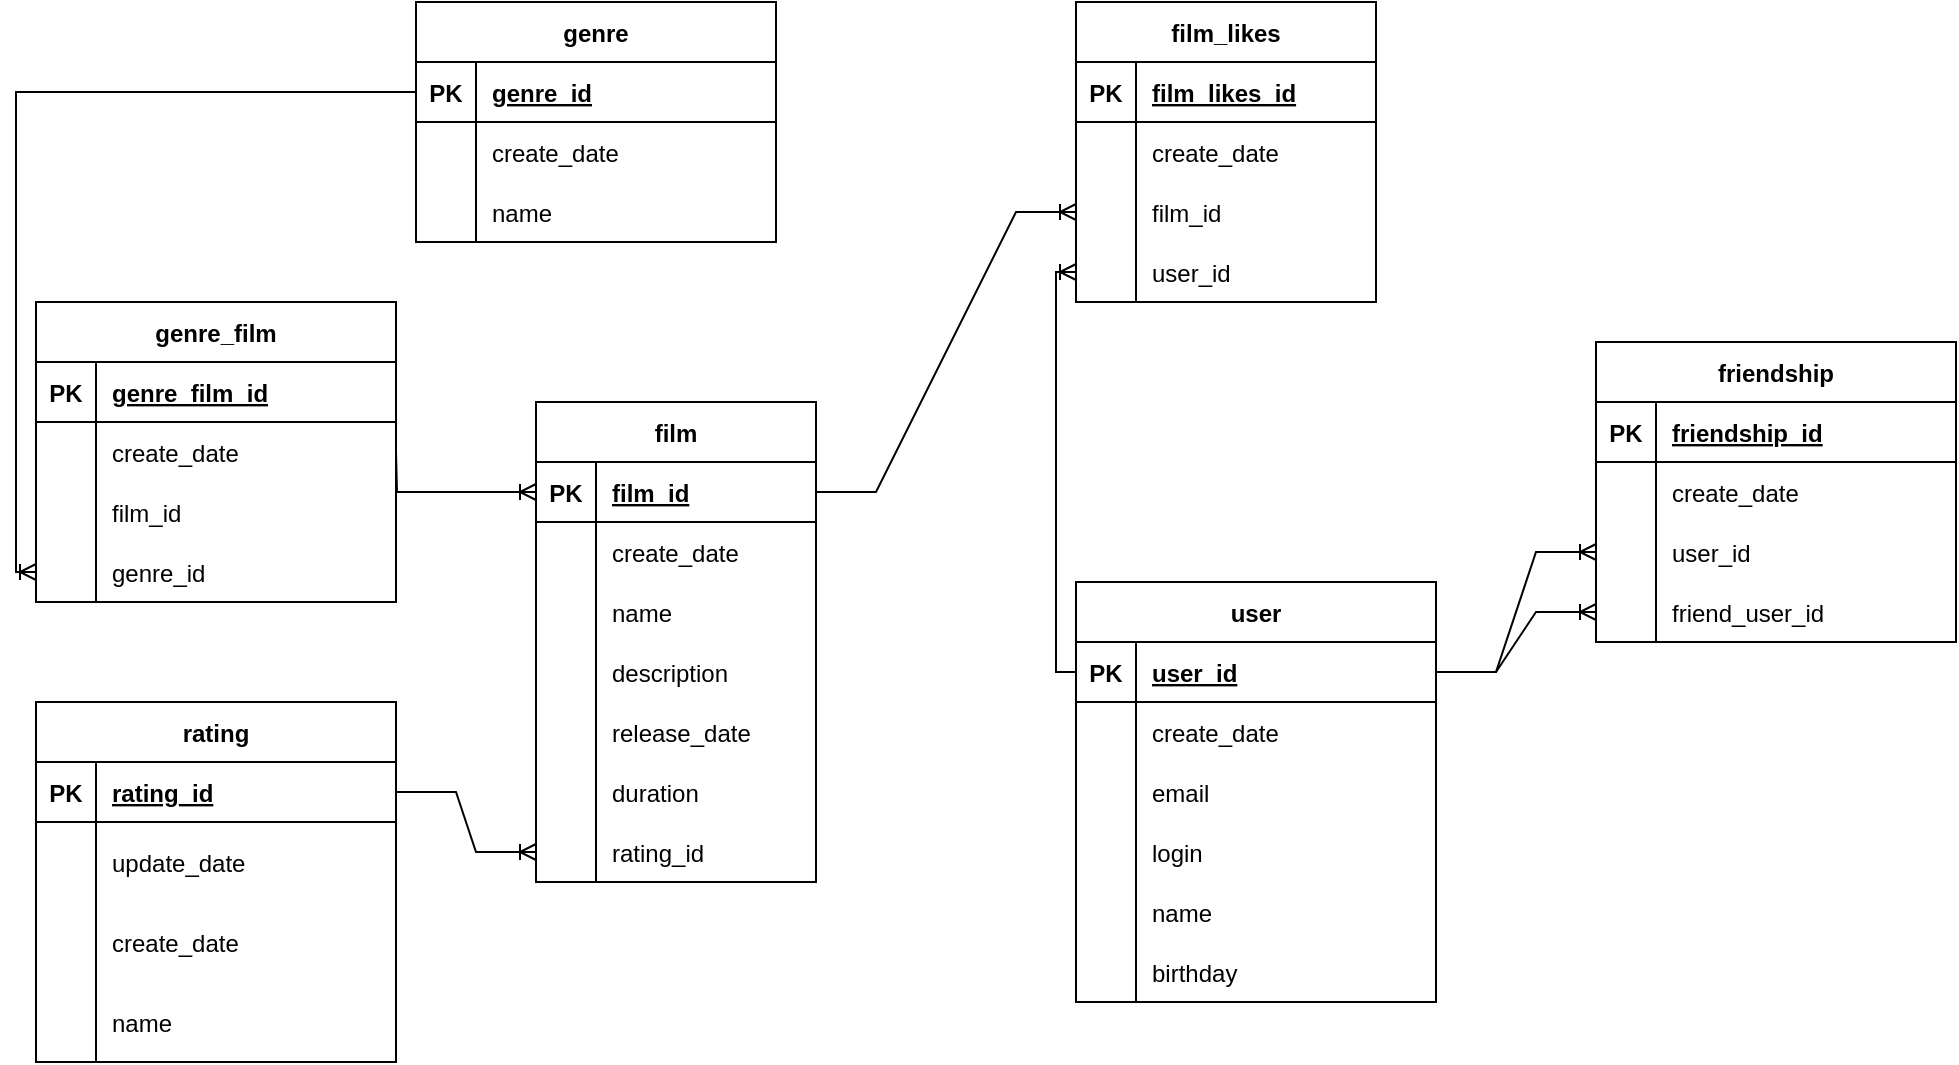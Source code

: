 <mxfile version="20.8.20" type="device"><diagram name="Страница 1" id="SDTMOyz-lMcYtV_1H6kI"><mxGraphModel dx="1834" dy="798" grid="0" gridSize="10" guides="1" tooltips="1" connect="1" arrows="1" fold="1" page="0" pageScale="1" pageWidth="827" pageHeight="1169" background="none" math="0" shadow="0"><root><mxCell id="0"/><mxCell id="1" parent="0"/><mxCell id="cij5BwAbZixrPhzVtpql-1" value="film" style="shape=table;startSize=30;container=1;collapsible=1;childLayout=tableLayout;fixedRows=1;rowLines=0;fontStyle=1;align=center;resizeLast=1;" parent="1" vertex="1"><mxGeometry x="90" y="250" width="140" height="240" as="geometry"/></mxCell><mxCell id="cij5BwAbZixrPhzVtpql-2" value="" style="shape=tableRow;horizontal=0;startSize=0;swimlaneHead=0;swimlaneBody=0;fillColor=none;collapsible=0;dropTarget=0;points=[[0,0.5],[1,0.5]];portConstraint=eastwest;top=0;left=0;right=0;bottom=1;" parent="cij5BwAbZixrPhzVtpql-1" vertex="1"><mxGeometry y="30" width="140" height="30" as="geometry"/></mxCell><mxCell id="cij5BwAbZixrPhzVtpql-3" value="PK" style="shape=partialRectangle;connectable=0;fillColor=none;top=0;left=0;bottom=0;right=0;fontStyle=1;overflow=hidden;" parent="cij5BwAbZixrPhzVtpql-2" vertex="1"><mxGeometry width="30" height="30" as="geometry"><mxRectangle width="30" height="30" as="alternateBounds"/></mxGeometry></mxCell><mxCell id="cij5BwAbZixrPhzVtpql-4" value="film_id" style="shape=partialRectangle;connectable=0;fillColor=none;top=0;left=0;bottom=0;right=0;align=left;spacingLeft=6;fontStyle=5;overflow=hidden;" parent="cij5BwAbZixrPhzVtpql-2" vertex="1"><mxGeometry x="30" width="110" height="30" as="geometry"><mxRectangle width="110" height="30" as="alternateBounds"/></mxGeometry></mxCell><mxCell id="XAwSYkGDeE-sJqcHQniG-34" value="" style="shape=tableRow;horizontal=0;startSize=0;swimlaneHead=0;swimlaneBody=0;fillColor=none;collapsible=0;dropTarget=0;points=[[0,0.5],[1,0.5]];portConstraint=eastwest;top=0;left=0;right=0;bottom=0;" parent="cij5BwAbZixrPhzVtpql-1" vertex="1"><mxGeometry y="60" width="140" height="30" as="geometry"/></mxCell><mxCell id="XAwSYkGDeE-sJqcHQniG-35" value="" style="shape=partialRectangle;connectable=0;fillColor=none;top=0;left=0;bottom=0;right=0;editable=1;overflow=hidden;" parent="XAwSYkGDeE-sJqcHQniG-34" vertex="1"><mxGeometry width="30" height="30" as="geometry"><mxRectangle width="30" height="30" as="alternateBounds"/></mxGeometry></mxCell><mxCell id="XAwSYkGDeE-sJqcHQniG-36" value="create_date" style="shape=partialRectangle;connectable=0;fillColor=none;top=0;left=0;bottom=0;right=0;align=left;spacingLeft=6;overflow=hidden;" parent="XAwSYkGDeE-sJqcHQniG-34" vertex="1"><mxGeometry x="30" width="110" height="30" as="geometry"><mxRectangle width="110" height="30" as="alternateBounds"/></mxGeometry></mxCell><mxCell id="XAwSYkGDeE-sJqcHQniG-7" value="" style="shape=tableRow;horizontal=0;startSize=0;swimlaneHead=0;swimlaneBody=0;fillColor=none;collapsible=0;dropTarget=0;points=[[0,0.5],[1,0.5]];portConstraint=eastwest;top=0;left=0;right=0;bottom=0;" parent="cij5BwAbZixrPhzVtpql-1" vertex="1"><mxGeometry y="90" width="140" height="30" as="geometry"/></mxCell><mxCell id="XAwSYkGDeE-sJqcHQniG-8" value="" style="shape=partialRectangle;connectable=0;fillColor=none;top=0;left=0;bottom=0;right=0;editable=1;overflow=hidden;" parent="XAwSYkGDeE-sJqcHQniG-7" vertex="1"><mxGeometry width="30" height="30" as="geometry"><mxRectangle width="30" height="30" as="alternateBounds"/></mxGeometry></mxCell><mxCell id="XAwSYkGDeE-sJqcHQniG-9" value="name" style="shape=partialRectangle;connectable=0;fillColor=none;top=0;left=0;bottom=0;right=0;align=left;spacingLeft=6;overflow=hidden;" parent="XAwSYkGDeE-sJqcHQniG-7" vertex="1"><mxGeometry x="30" width="110" height="30" as="geometry"><mxRectangle width="110" height="30" as="alternateBounds"/></mxGeometry></mxCell><mxCell id="cij5BwAbZixrPhzVtpql-8" value="" style="shape=tableRow;horizontal=0;startSize=0;swimlaneHead=0;swimlaneBody=0;fillColor=none;collapsible=0;dropTarget=0;points=[[0,0.5],[1,0.5]];portConstraint=eastwest;top=0;left=0;right=0;bottom=0;" parent="cij5BwAbZixrPhzVtpql-1" vertex="1"><mxGeometry y="120" width="140" height="30" as="geometry"/></mxCell><mxCell id="cij5BwAbZixrPhzVtpql-9" value="" style="shape=partialRectangle;connectable=0;fillColor=none;top=0;left=0;bottom=0;right=0;editable=1;overflow=hidden;" parent="cij5BwAbZixrPhzVtpql-8" vertex="1"><mxGeometry width="30" height="30" as="geometry"><mxRectangle width="30" height="30" as="alternateBounds"/></mxGeometry></mxCell><mxCell id="cij5BwAbZixrPhzVtpql-10" value="description" style="shape=partialRectangle;connectable=0;fillColor=none;top=0;left=0;bottom=0;right=0;align=left;spacingLeft=6;overflow=hidden;" parent="cij5BwAbZixrPhzVtpql-8" vertex="1"><mxGeometry x="30" width="110" height="30" as="geometry"><mxRectangle width="110" height="30" as="alternateBounds"/></mxGeometry></mxCell><mxCell id="cij5BwAbZixrPhzVtpql-11" value="" style="shape=tableRow;horizontal=0;startSize=0;swimlaneHead=0;swimlaneBody=0;fillColor=none;collapsible=0;dropTarget=0;points=[[0,0.5],[1,0.5]];portConstraint=eastwest;top=0;left=0;right=0;bottom=0;" parent="cij5BwAbZixrPhzVtpql-1" vertex="1"><mxGeometry y="150" width="140" height="30" as="geometry"/></mxCell><mxCell id="cij5BwAbZixrPhzVtpql-12" value="" style="shape=partialRectangle;connectable=0;fillColor=none;top=0;left=0;bottom=0;right=0;editable=1;overflow=hidden;" parent="cij5BwAbZixrPhzVtpql-11" vertex="1"><mxGeometry width="30" height="30" as="geometry"><mxRectangle width="30" height="30" as="alternateBounds"/></mxGeometry></mxCell><mxCell id="cij5BwAbZixrPhzVtpql-13" value="release_date" style="shape=partialRectangle;connectable=0;fillColor=none;top=0;left=0;bottom=0;right=0;align=left;spacingLeft=6;overflow=hidden;" parent="cij5BwAbZixrPhzVtpql-11" vertex="1"><mxGeometry x="30" width="110" height="30" as="geometry"><mxRectangle width="110" height="30" as="alternateBounds"/></mxGeometry></mxCell><mxCell id="cij5BwAbZixrPhzVtpql-106" value="" style="shape=tableRow;horizontal=0;startSize=0;swimlaneHead=0;swimlaneBody=0;fillColor=none;collapsible=0;dropTarget=0;points=[[0,0.5],[1,0.5]];portConstraint=eastwest;top=0;left=0;right=0;bottom=0;" parent="cij5BwAbZixrPhzVtpql-1" vertex="1"><mxGeometry y="180" width="140" height="30" as="geometry"/></mxCell><mxCell id="cij5BwAbZixrPhzVtpql-107" value="" style="shape=partialRectangle;connectable=0;fillColor=none;top=0;left=0;bottom=0;right=0;editable=1;overflow=hidden;" parent="cij5BwAbZixrPhzVtpql-106" vertex="1"><mxGeometry width="30" height="30" as="geometry"><mxRectangle width="30" height="30" as="alternateBounds"/></mxGeometry></mxCell><mxCell id="cij5BwAbZixrPhzVtpql-108" value="duration" style="shape=partialRectangle;connectable=0;fillColor=none;top=0;left=0;bottom=0;right=0;align=left;spacingLeft=6;overflow=hidden;" parent="cij5BwAbZixrPhzVtpql-106" vertex="1"><mxGeometry x="30" width="110" height="30" as="geometry"><mxRectangle width="110" height="30" as="alternateBounds"/></mxGeometry></mxCell><mxCell id="cij5BwAbZixrPhzVtpql-112" value="" style="shape=tableRow;horizontal=0;startSize=0;swimlaneHead=0;swimlaneBody=0;fillColor=none;collapsible=0;dropTarget=0;points=[[0,0.5],[1,0.5]];portConstraint=eastwest;top=0;left=0;right=0;bottom=0;" parent="cij5BwAbZixrPhzVtpql-1" vertex="1"><mxGeometry y="210" width="140" height="30" as="geometry"/></mxCell><mxCell id="cij5BwAbZixrPhzVtpql-113" value="" style="shape=partialRectangle;connectable=0;fillColor=none;top=0;left=0;bottom=0;right=0;editable=1;overflow=hidden;" parent="cij5BwAbZixrPhzVtpql-112" vertex="1"><mxGeometry width="30" height="30" as="geometry"><mxRectangle width="30" height="30" as="alternateBounds"/></mxGeometry></mxCell><mxCell id="cij5BwAbZixrPhzVtpql-114" value="rating_id" style="shape=partialRectangle;connectable=0;fillColor=none;top=0;left=0;bottom=0;right=0;align=left;spacingLeft=6;overflow=hidden;" parent="cij5BwAbZixrPhzVtpql-112" vertex="1"><mxGeometry x="30" width="110" height="30" as="geometry"><mxRectangle width="110" height="30" as="alternateBounds"/></mxGeometry></mxCell><mxCell id="cij5BwAbZixrPhzVtpql-14" value="film_likes" style="shape=table;startSize=30;container=1;collapsible=1;childLayout=tableLayout;fixedRows=1;rowLines=0;fontStyle=1;align=center;resizeLast=1;" parent="1" vertex="1"><mxGeometry x="360" y="50" width="150" height="150" as="geometry"/></mxCell><mxCell id="cij5BwAbZixrPhzVtpql-15" value="" style="shape=tableRow;horizontal=0;startSize=0;swimlaneHead=0;swimlaneBody=0;fillColor=none;collapsible=0;dropTarget=0;points=[[0,0.5],[1,0.5]];portConstraint=eastwest;top=0;left=0;right=0;bottom=1;" parent="cij5BwAbZixrPhzVtpql-14" vertex="1"><mxGeometry y="30" width="150" height="30" as="geometry"/></mxCell><mxCell id="cij5BwAbZixrPhzVtpql-16" value="PK" style="shape=partialRectangle;connectable=0;fillColor=none;top=0;left=0;bottom=0;right=0;fontStyle=1;overflow=hidden;" parent="cij5BwAbZixrPhzVtpql-15" vertex="1"><mxGeometry width="30" height="30" as="geometry"><mxRectangle width="30" height="30" as="alternateBounds"/></mxGeometry></mxCell><mxCell id="cij5BwAbZixrPhzVtpql-17" value="film_likes_id" style="shape=partialRectangle;connectable=0;fillColor=none;top=0;left=0;bottom=0;right=0;align=left;spacingLeft=6;fontStyle=5;overflow=hidden;" parent="cij5BwAbZixrPhzVtpql-15" vertex="1"><mxGeometry x="30" width="120" height="30" as="geometry"><mxRectangle width="120" height="30" as="alternateBounds"/></mxGeometry></mxCell><mxCell id="XAwSYkGDeE-sJqcHQniG-10" value="" style="shape=tableRow;horizontal=0;startSize=0;swimlaneHead=0;swimlaneBody=0;fillColor=none;collapsible=0;dropTarget=0;points=[[0,0.5],[1,0.5]];portConstraint=eastwest;top=0;left=0;right=0;bottom=0;" parent="cij5BwAbZixrPhzVtpql-14" vertex="1"><mxGeometry y="60" width="150" height="30" as="geometry"/></mxCell><mxCell id="XAwSYkGDeE-sJqcHQniG-11" value="" style="shape=partialRectangle;connectable=0;fillColor=none;top=0;left=0;bottom=0;right=0;editable=1;overflow=hidden;" parent="XAwSYkGDeE-sJqcHQniG-10" vertex="1"><mxGeometry width="30" height="30" as="geometry"><mxRectangle width="30" height="30" as="alternateBounds"/></mxGeometry></mxCell><mxCell id="XAwSYkGDeE-sJqcHQniG-12" value="create_date" style="shape=partialRectangle;connectable=0;fillColor=none;top=0;left=0;bottom=0;right=0;align=left;spacingLeft=6;overflow=hidden;" parent="XAwSYkGDeE-sJqcHQniG-10" vertex="1"><mxGeometry x="30" width="120" height="30" as="geometry"><mxRectangle width="120" height="30" as="alternateBounds"/></mxGeometry></mxCell><mxCell id="cij5BwAbZixrPhzVtpql-18" value="" style="shape=tableRow;horizontal=0;startSize=0;swimlaneHead=0;swimlaneBody=0;fillColor=none;collapsible=0;dropTarget=0;points=[[0,0.5],[1,0.5]];portConstraint=eastwest;top=0;left=0;right=0;bottom=0;" parent="cij5BwAbZixrPhzVtpql-14" vertex="1"><mxGeometry y="90" width="150" height="30" as="geometry"/></mxCell><mxCell id="cij5BwAbZixrPhzVtpql-19" value="" style="shape=partialRectangle;connectable=0;fillColor=none;top=0;left=0;bottom=0;right=0;editable=1;overflow=hidden;" parent="cij5BwAbZixrPhzVtpql-18" vertex="1"><mxGeometry width="30" height="30" as="geometry"><mxRectangle width="30" height="30" as="alternateBounds"/></mxGeometry></mxCell><mxCell id="cij5BwAbZixrPhzVtpql-20" value="film_id" style="shape=partialRectangle;connectable=0;fillColor=none;top=0;left=0;bottom=0;right=0;align=left;spacingLeft=6;overflow=hidden;" parent="cij5BwAbZixrPhzVtpql-18" vertex="1"><mxGeometry x="30" width="120" height="30" as="geometry"><mxRectangle width="120" height="30" as="alternateBounds"/></mxGeometry></mxCell><mxCell id="cij5BwAbZixrPhzVtpql-21" value="" style="shape=tableRow;horizontal=0;startSize=0;swimlaneHead=0;swimlaneBody=0;fillColor=none;collapsible=0;dropTarget=0;points=[[0,0.5],[1,0.5]];portConstraint=eastwest;top=0;left=0;right=0;bottom=0;" parent="cij5BwAbZixrPhzVtpql-14" vertex="1"><mxGeometry y="120" width="150" height="30" as="geometry"/></mxCell><mxCell id="cij5BwAbZixrPhzVtpql-22" value="" style="shape=partialRectangle;connectable=0;fillColor=none;top=0;left=0;bottom=0;right=0;editable=1;overflow=hidden;" parent="cij5BwAbZixrPhzVtpql-21" vertex="1"><mxGeometry width="30" height="30" as="geometry"><mxRectangle width="30" height="30" as="alternateBounds"/></mxGeometry></mxCell><mxCell id="cij5BwAbZixrPhzVtpql-23" value="user_id" style="shape=partialRectangle;connectable=0;fillColor=none;top=0;left=0;bottom=0;right=0;align=left;spacingLeft=6;overflow=hidden;" parent="cij5BwAbZixrPhzVtpql-21" vertex="1"><mxGeometry x="30" width="120" height="30" as="geometry"><mxRectangle width="120" height="30" as="alternateBounds"/></mxGeometry></mxCell><mxCell id="cij5BwAbZixrPhzVtpql-27" value="friendship" style="shape=table;startSize=30;container=1;collapsible=1;childLayout=tableLayout;fixedRows=1;rowLines=0;fontStyle=1;align=center;resizeLast=1;" parent="1" vertex="1"><mxGeometry x="620" y="220" width="180" height="150" as="geometry"/></mxCell><mxCell id="cij5BwAbZixrPhzVtpql-28" value="" style="shape=tableRow;horizontal=0;startSize=0;swimlaneHead=0;swimlaneBody=0;fillColor=none;collapsible=0;dropTarget=0;points=[[0,0.5],[1,0.5]];portConstraint=eastwest;top=0;left=0;right=0;bottom=1;" parent="cij5BwAbZixrPhzVtpql-27" vertex="1"><mxGeometry y="30" width="180" height="30" as="geometry"/></mxCell><mxCell id="cij5BwAbZixrPhzVtpql-29" value="PK" style="shape=partialRectangle;connectable=0;fillColor=none;top=0;left=0;bottom=0;right=0;fontStyle=1;overflow=hidden;" parent="cij5BwAbZixrPhzVtpql-28" vertex="1"><mxGeometry width="30" height="30" as="geometry"><mxRectangle width="30" height="30" as="alternateBounds"/></mxGeometry></mxCell><mxCell id="cij5BwAbZixrPhzVtpql-30" value="friendship_id" style="shape=partialRectangle;connectable=0;fillColor=none;top=0;left=0;bottom=0;right=0;align=left;spacingLeft=6;fontStyle=5;overflow=hidden;" parent="cij5BwAbZixrPhzVtpql-28" vertex="1"><mxGeometry x="30" width="150" height="30" as="geometry"><mxRectangle width="150" height="30" as="alternateBounds"/></mxGeometry></mxCell><mxCell id="cij5BwAbZixrPhzVtpql-31" value="" style="shape=tableRow;horizontal=0;startSize=0;swimlaneHead=0;swimlaneBody=0;fillColor=none;collapsible=0;dropTarget=0;points=[[0,0.5],[1,0.5]];portConstraint=eastwest;top=0;left=0;right=0;bottom=0;" parent="cij5BwAbZixrPhzVtpql-27" vertex="1"><mxGeometry y="60" width="180" height="30" as="geometry"/></mxCell><mxCell id="cij5BwAbZixrPhzVtpql-32" value="" style="shape=partialRectangle;connectable=0;fillColor=none;top=0;left=0;bottom=0;right=0;editable=1;overflow=hidden;" parent="cij5BwAbZixrPhzVtpql-31" vertex="1"><mxGeometry width="30" height="30" as="geometry"><mxRectangle width="30" height="30" as="alternateBounds"/></mxGeometry></mxCell><mxCell id="cij5BwAbZixrPhzVtpql-33" value="create_date" style="shape=partialRectangle;connectable=0;fillColor=none;top=0;left=0;bottom=0;right=0;align=left;spacingLeft=6;overflow=hidden;" parent="cij5BwAbZixrPhzVtpql-31" vertex="1"><mxGeometry x="30" width="150" height="30" as="geometry"><mxRectangle width="150" height="30" as="alternateBounds"/></mxGeometry></mxCell><mxCell id="XAwSYkGDeE-sJqcHQniG-19" value="" style="shape=tableRow;horizontal=0;startSize=0;swimlaneHead=0;swimlaneBody=0;fillColor=none;collapsible=0;dropTarget=0;points=[[0,0.5],[1,0.5]];portConstraint=eastwest;top=0;left=0;right=0;bottom=0;" parent="cij5BwAbZixrPhzVtpql-27" vertex="1"><mxGeometry y="90" width="180" height="30" as="geometry"/></mxCell><mxCell id="XAwSYkGDeE-sJqcHQniG-20" value="" style="shape=partialRectangle;connectable=0;fillColor=none;top=0;left=0;bottom=0;right=0;editable=1;overflow=hidden;" parent="XAwSYkGDeE-sJqcHQniG-19" vertex="1"><mxGeometry width="30" height="30" as="geometry"><mxRectangle width="30" height="30" as="alternateBounds"/></mxGeometry></mxCell><mxCell id="XAwSYkGDeE-sJqcHQniG-21" value="user_id" style="shape=partialRectangle;connectable=0;fillColor=none;top=0;left=0;bottom=0;right=0;align=left;spacingLeft=6;overflow=hidden;" parent="XAwSYkGDeE-sJqcHQniG-19" vertex="1"><mxGeometry x="30" width="150" height="30" as="geometry"><mxRectangle width="150" height="30" as="alternateBounds"/></mxGeometry></mxCell><mxCell id="cij5BwAbZixrPhzVtpql-34" value="" style="shape=tableRow;horizontal=0;startSize=0;swimlaneHead=0;swimlaneBody=0;fillColor=none;collapsible=0;dropTarget=0;points=[[0,0.5],[1,0.5]];portConstraint=eastwest;top=0;left=0;right=0;bottom=0;" parent="cij5BwAbZixrPhzVtpql-27" vertex="1"><mxGeometry y="120" width="180" height="30" as="geometry"/></mxCell><mxCell id="cij5BwAbZixrPhzVtpql-35" value="" style="shape=partialRectangle;connectable=0;fillColor=none;top=0;left=0;bottom=0;right=0;editable=1;overflow=hidden;" parent="cij5BwAbZixrPhzVtpql-34" vertex="1"><mxGeometry width="30" height="30" as="geometry"><mxRectangle width="30" height="30" as="alternateBounds"/></mxGeometry></mxCell><mxCell id="cij5BwAbZixrPhzVtpql-36" value="friend_user_id" style="shape=partialRectangle;connectable=0;fillColor=none;top=0;left=0;bottom=0;right=0;align=left;spacingLeft=6;overflow=hidden;" parent="cij5BwAbZixrPhzVtpql-34" vertex="1"><mxGeometry x="30" width="150" height="30" as="geometry"><mxRectangle width="150" height="30" as="alternateBounds"/></mxGeometry></mxCell><mxCell id="cij5BwAbZixrPhzVtpql-40" value="user" style="shape=table;startSize=30;container=1;collapsible=1;childLayout=tableLayout;fixedRows=1;rowLines=0;fontStyle=1;align=center;resizeLast=1;" parent="1" vertex="1"><mxGeometry x="360" y="340" width="180" height="210" as="geometry"/></mxCell><mxCell id="cij5BwAbZixrPhzVtpql-41" value="" style="shape=tableRow;horizontal=0;startSize=0;swimlaneHead=0;swimlaneBody=0;fillColor=none;collapsible=0;dropTarget=0;points=[[0,0.5],[1,0.5]];portConstraint=eastwest;top=0;left=0;right=0;bottom=1;" parent="cij5BwAbZixrPhzVtpql-40" vertex="1"><mxGeometry y="30" width="180" height="30" as="geometry"/></mxCell><mxCell id="cij5BwAbZixrPhzVtpql-42" value="PK" style="shape=partialRectangle;connectable=0;fillColor=none;top=0;left=0;bottom=0;right=0;fontStyle=1;overflow=hidden;" parent="cij5BwAbZixrPhzVtpql-41" vertex="1"><mxGeometry width="30" height="30" as="geometry"><mxRectangle width="30" height="30" as="alternateBounds"/></mxGeometry></mxCell><mxCell id="cij5BwAbZixrPhzVtpql-43" value="user_id" style="shape=partialRectangle;connectable=0;fillColor=none;top=0;left=0;bottom=0;right=0;align=left;spacingLeft=6;fontStyle=5;overflow=hidden;" parent="cij5BwAbZixrPhzVtpql-41" vertex="1"><mxGeometry x="30" width="150" height="30" as="geometry"><mxRectangle width="150" height="30" as="alternateBounds"/></mxGeometry></mxCell><mxCell id="XAwSYkGDeE-sJqcHQniG-31" value="" style="shape=tableRow;horizontal=0;startSize=0;swimlaneHead=0;swimlaneBody=0;fillColor=none;collapsible=0;dropTarget=0;points=[[0,0.5],[1,0.5]];portConstraint=eastwest;top=0;left=0;right=0;bottom=0;" parent="cij5BwAbZixrPhzVtpql-40" vertex="1"><mxGeometry y="60" width="180" height="30" as="geometry"/></mxCell><mxCell id="XAwSYkGDeE-sJqcHQniG-32" value="" style="shape=partialRectangle;connectable=0;fillColor=none;top=0;left=0;bottom=0;right=0;editable=1;overflow=hidden;" parent="XAwSYkGDeE-sJqcHQniG-31" vertex="1"><mxGeometry width="30" height="30" as="geometry"><mxRectangle width="30" height="30" as="alternateBounds"/></mxGeometry></mxCell><mxCell id="XAwSYkGDeE-sJqcHQniG-33" value="create_date" style="shape=partialRectangle;connectable=0;fillColor=none;top=0;left=0;bottom=0;right=0;align=left;spacingLeft=6;overflow=hidden;" parent="XAwSYkGDeE-sJqcHQniG-31" vertex="1"><mxGeometry x="30" width="150" height="30" as="geometry"><mxRectangle width="150" height="30" as="alternateBounds"/></mxGeometry></mxCell><mxCell id="cij5BwAbZixrPhzVtpql-44" value="" style="shape=tableRow;horizontal=0;startSize=0;swimlaneHead=0;swimlaneBody=0;fillColor=none;collapsible=0;dropTarget=0;points=[[0,0.5],[1,0.5]];portConstraint=eastwest;top=0;left=0;right=0;bottom=0;" parent="cij5BwAbZixrPhzVtpql-40" vertex="1"><mxGeometry y="90" width="180" height="30" as="geometry"/></mxCell><mxCell id="cij5BwAbZixrPhzVtpql-45" value="" style="shape=partialRectangle;connectable=0;fillColor=none;top=0;left=0;bottom=0;right=0;editable=1;overflow=hidden;" parent="cij5BwAbZixrPhzVtpql-44" vertex="1"><mxGeometry width="30" height="30" as="geometry"><mxRectangle width="30" height="30" as="alternateBounds"/></mxGeometry></mxCell><mxCell id="cij5BwAbZixrPhzVtpql-46" value="email" style="shape=partialRectangle;connectable=0;fillColor=none;top=0;left=0;bottom=0;right=0;align=left;spacingLeft=6;overflow=hidden;" parent="cij5BwAbZixrPhzVtpql-44" vertex="1"><mxGeometry x="30" width="150" height="30" as="geometry"><mxRectangle width="150" height="30" as="alternateBounds"/></mxGeometry></mxCell><mxCell id="cij5BwAbZixrPhzVtpql-137" value="" style="shape=tableRow;horizontal=0;startSize=0;swimlaneHead=0;swimlaneBody=0;fillColor=none;collapsible=0;dropTarget=0;points=[[0,0.5],[1,0.5]];portConstraint=eastwest;top=0;left=0;right=0;bottom=0;" parent="cij5BwAbZixrPhzVtpql-40" vertex="1"><mxGeometry y="120" width="180" height="30" as="geometry"/></mxCell><mxCell id="cij5BwAbZixrPhzVtpql-138" value="" style="shape=partialRectangle;connectable=0;fillColor=none;top=0;left=0;bottom=0;right=0;editable=1;overflow=hidden;" parent="cij5BwAbZixrPhzVtpql-137" vertex="1"><mxGeometry width="30" height="30" as="geometry"><mxRectangle width="30" height="30" as="alternateBounds"/></mxGeometry></mxCell><mxCell id="cij5BwAbZixrPhzVtpql-139" value="login" style="shape=partialRectangle;connectable=0;fillColor=none;top=0;left=0;bottom=0;right=0;align=left;spacingLeft=6;overflow=hidden;" parent="cij5BwAbZixrPhzVtpql-137" vertex="1"><mxGeometry x="30" width="150" height="30" as="geometry"><mxRectangle width="150" height="30" as="alternateBounds"/></mxGeometry></mxCell><mxCell id="9lS_6Bap4i1785NcksVG-20" value="" style="shape=tableRow;horizontal=0;startSize=0;swimlaneHead=0;swimlaneBody=0;fillColor=none;collapsible=0;dropTarget=0;points=[[0,0.5],[1,0.5]];portConstraint=eastwest;top=0;left=0;right=0;bottom=0;" parent="cij5BwAbZixrPhzVtpql-40" vertex="1"><mxGeometry y="150" width="180" height="30" as="geometry"/></mxCell><mxCell id="9lS_6Bap4i1785NcksVG-21" value="" style="shape=partialRectangle;connectable=0;fillColor=none;top=0;left=0;bottom=0;right=0;editable=1;overflow=hidden;" parent="9lS_6Bap4i1785NcksVG-20" vertex="1"><mxGeometry width="30" height="30" as="geometry"><mxRectangle width="30" height="30" as="alternateBounds"/></mxGeometry></mxCell><mxCell id="9lS_6Bap4i1785NcksVG-22" value="name" style="shape=partialRectangle;connectable=0;fillColor=none;top=0;left=0;bottom=0;right=0;align=left;spacingLeft=6;overflow=hidden;" parent="9lS_6Bap4i1785NcksVG-20" vertex="1"><mxGeometry x="30" width="150" height="30" as="geometry"><mxRectangle width="150" height="30" as="alternateBounds"/></mxGeometry></mxCell><mxCell id="cij5BwAbZixrPhzVtpql-118" value="" style="shape=tableRow;horizontal=0;startSize=0;swimlaneHead=0;swimlaneBody=0;fillColor=none;collapsible=0;dropTarget=0;points=[[0,0.5],[1,0.5]];portConstraint=eastwest;top=0;left=0;right=0;bottom=0;" parent="cij5BwAbZixrPhzVtpql-40" vertex="1"><mxGeometry y="180" width="180" height="30" as="geometry"/></mxCell><mxCell id="cij5BwAbZixrPhzVtpql-119" value="" style="shape=partialRectangle;connectable=0;fillColor=none;top=0;left=0;bottom=0;right=0;editable=1;overflow=hidden;" parent="cij5BwAbZixrPhzVtpql-118" vertex="1"><mxGeometry width="30" height="30" as="geometry"><mxRectangle width="30" height="30" as="alternateBounds"/></mxGeometry></mxCell><mxCell id="cij5BwAbZixrPhzVtpql-120" value="birthday" style="shape=partialRectangle;connectable=0;fillColor=none;top=0;left=0;bottom=0;right=0;align=left;spacingLeft=6;overflow=hidden;" parent="cij5BwAbZixrPhzVtpql-118" vertex="1"><mxGeometry x="30" width="150" height="30" as="geometry"><mxRectangle width="150" height="30" as="alternateBounds"/></mxGeometry></mxCell><mxCell id="cij5BwAbZixrPhzVtpql-53" value="rating" style="shape=table;startSize=30;container=1;collapsible=1;childLayout=tableLayout;fixedRows=1;rowLines=0;fontStyle=1;align=center;resizeLast=1;" parent="1" vertex="1"><mxGeometry x="-160" y="400" width="180" height="180" as="geometry"/></mxCell><mxCell id="cij5BwAbZixrPhzVtpql-54" value="" style="shape=tableRow;horizontal=0;startSize=0;swimlaneHead=0;swimlaneBody=0;fillColor=none;collapsible=0;dropTarget=0;points=[[0,0.5],[1,0.5]];portConstraint=eastwest;top=0;left=0;right=0;bottom=1;" parent="cij5BwAbZixrPhzVtpql-53" vertex="1"><mxGeometry y="30" width="180" height="30" as="geometry"/></mxCell><mxCell id="cij5BwAbZixrPhzVtpql-55" value="PK" style="shape=partialRectangle;connectable=0;fillColor=none;top=0;left=0;bottom=0;right=0;fontStyle=1;overflow=hidden;" parent="cij5BwAbZixrPhzVtpql-54" vertex="1"><mxGeometry width="30" height="30" as="geometry"><mxRectangle width="30" height="30" as="alternateBounds"/></mxGeometry></mxCell><mxCell id="cij5BwAbZixrPhzVtpql-56" value="rating_id" style="shape=partialRectangle;connectable=0;fillColor=none;top=0;left=0;bottom=0;right=0;align=left;spacingLeft=6;fontStyle=5;overflow=hidden;" parent="cij5BwAbZixrPhzVtpql-54" vertex="1"><mxGeometry x="30" width="150" height="30" as="geometry"><mxRectangle width="150" height="30" as="alternateBounds"/></mxGeometry></mxCell><mxCell id="cij5BwAbZixrPhzVtpql-57" value="" style="shape=tableRow;horizontal=0;startSize=0;swimlaneHead=0;swimlaneBody=0;fillColor=none;collapsible=0;dropTarget=0;points=[[0,0.5],[1,0.5]];portConstraint=eastwest;top=0;left=0;right=0;bottom=0;" parent="cij5BwAbZixrPhzVtpql-53" vertex="1"><mxGeometry y="60" width="180" height="40" as="geometry"/></mxCell><mxCell id="cij5BwAbZixrPhzVtpql-58" value="" style="shape=partialRectangle;connectable=0;fillColor=none;top=0;left=0;bottom=0;right=0;editable=1;overflow=hidden;" parent="cij5BwAbZixrPhzVtpql-57" vertex="1"><mxGeometry width="30" height="40" as="geometry"><mxRectangle width="30" height="40" as="alternateBounds"/></mxGeometry></mxCell><mxCell id="cij5BwAbZixrPhzVtpql-59" value="update_date" style="shape=partialRectangle;connectable=0;fillColor=none;top=0;left=0;bottom=0;right=0;align=left;spacingLeft=6;overflow=hidden;" parent="cij5BwAbZixrPhzVtpql-57" vertex="1"><mxGeometry x="30" width="150" height="40" as="geometry"><mxRectangle width="150" height="40" as="alternateBounds"/></mxGeometry></mxCell><mxCell id="XAwSYkGDeE-sJqcHQniG-37" value="" style="shape=tableRow;horizontal=0;startSize=0;swimlaneHead=0;swimlaneBody=0;fillColor=none;collapsible=0;dropTarget=0;points=[[0,0.5],[1,0.5]];portConstraint=eastwest;top=0;left=0;right=0;bottom=0;" parent="cij5BwAbZixrPhzVtpql-53" vertex="1"><mxGeometry y="100" width="180" height="40" as="geometry"/></mxCell><mxCell id="XAwSYkGDeE-sJqcHQniG-38" value="" style="shape=partialRectangle;connectable=0;fillColor=none;top=0;left=0;bottom=0;right=0;editable=1;overflow=hidden;" parent="XAwSYkGDeE-sJqcHQniG-37" vertex="1"><mxGeometry width="30" height="40" as="geometry"><mxRectangle width="30" height="40" as="alternateBounds"/></mxGeometry></mxCell><mxCell id="XAwSYkGDeE-sJqcHQniG-39" value="create_date" style="shape=partialRectangle;connectable=0;fillColor=none;top=0;left=0;bottom=0;right=0;align=left;spacingLeft=6;overflow=hidden;" parent="XAwSYkGDeE-sJqcHQniG-37" vertex="1"><mxGeometry x="30" width="150" height="40" as="geometry"><mxRectangle width="150" height="40" as="alternateBounds"/></mxGeometry></mxCell><mxCell id="XAwSYkGDeE-sJqcHQniG-13" value="" style="shape=tableRow;horizontal=0;startSize=0;swimlaneHead=0;swimlaneBody=0;fillColor=none;collapsible=0;dropTarget=0;points=[[0,0.5],[1,0.5]];portConstraint=eastwest;top=0;left=0;right=0;bottom=0;" parent="cij5BwAbZixrPhzVtpql-53" vertex="1"><mxGeometry y="140" width="180" height="40" as="geometry"/></mxCell><mxCell id="XAwSYkGDeE-sJqcHQniG-14" value="" style="shape=partialRectangle;connectable=0;fillColor=none;top=0;left=0;bottom=0;right=0;editable=1;overflow=hidden;" parent="XAwSYkGDeE-sJqcHQniG-13" vertex="1"><mxGeometry width="30" height="40" as="geometry"><mxRectangle width="30" height="40" as="alternateBounds"/></mxGeometry></mxCell><mxCell id="XAwSYkGDeE-sJqcHQniG-15" value="name" style="shape=partialRectangle;connectable=0;fillColor=none;top=0;left=0;bottom=0;right=0;align=left;spacingLeft=6;overflow=hidden;" parent="XAwSYkGDeE-sJqcHQniG-13" vertex="1"><mxGeometry x="30" width="150" height="40" as="geometry"><mxRectangle width="150" height="40" as="alternateBounds"/></mxGeometry></mxCell><mxCell id="cij5BwAbZixrPhzVtpql-79" value="genre_film" style="shape=table;startSize=30;container=1;collapsible=1;childLayout=tableLayout;fixedRows=1;rowLines=0;fontStyle=1;align=center;resizeLast=1;" parent="1" vertex="1"><mxGeometry x="-160" y="200" width="180" height="150" as="geometry"/></mxCell><mxCell id="cij5BwAbZixrPhzVtpql-80" value="" style="shape=tableRow;horizontal=0;startSize=0;swimlaneHead=0;swimlaneBody=0;fillColor=none;collapsible=0;dropTarget=0;points=[[0,0.5],[1,0.5]];portConstraint=eastwest;top=0;left=0;right=0;bottom=1;" parent="cij5BwAbZixrPhzVtpql-79" vertex="1"><mxGeometry y="30" width="180" height="30" as="geometry"/></mxCell><mxCell id="cij5BwAbZixrPhzVtpql-81" value="PK" style="shape=partialRectangle;connectable=0;fillColor=none;top=0;left=0;bottom=0;right=0;fontStyle=1;overflow=hidden;" parent="cij5BwAbZixrPhzVtpql-80" vertex="1"><mxGeometry width="30" height="30" as="geometry"><mxRectangle width="30" height="30" as="alternateBounds"/></mxGeometry></mxCell><mxCell id="cij5BwAbZixrPhzVtpql-82" value="genre_film_id" style="shape=partialRectangle;connectable=0;fillColor=none;top=0;left=0;bottom=0;right=0;align=left;spacingLeft=6;fontStyle=5;overflow=hidden;" parent="cij5BwAbZixrPhzVtpql-80" vertex="1"><mxGeometry x="30" width="150" height="30" as="geometry"><mxRectangle width="150" height="30" as="alternateBounds"/></mxGeometry></mxCell><mxCell id="XAwSYkGDeE-sJqcHQniG-40" value="" style="shape=tableRow;horizontal=0;startSize=0;swimlaneHead=0;swimlaneBody=0;fillColor=none;collapsible=0;dropTarget=0;points=[[0,0.5],[1,0.5]];portConstraint=eastwest;top=0;left=0;right=0;bottom=0;" parent="cij5BwAbZixrPhzVtpql-79" vertex="1"><mxGeometry y="60" width="180" height="30" as="geometry"/></mxCell><mxCell id="XAwSYkGDeE-sJqcHQniG-41" value="" style="shape=partialRectangle;connectable=0;fillColor=none;top=0;left=0;bottom=0;right=0;editable=1;overflow=hidden;" parent="XAwSYkGDeE-sJqcHQniG-40" vertex="1"><mxGeometry width="30" height="30" as="geometry"><mxRectangle width="30" height="30" as="alternateBounds"/></mxGeometry></mxCell><mxCell id="XAwSYkGDeE-sJqcHQniG-42" value="create_date" style="shape=partialRectangle;connectable=0;fillColor=none;top=0;left=0;bottom=0;right=0;align=left;spacingLeft=6;overflow=hidden;" parent="XAwSYkGDeE-sJqcHQniG-40" vertex="1"><mxGeometry x="30" width="150" height="30" as="geometry"><mxRectangle width="150" height="30" as="alternateBounds"/></mxGeometry></mxCell><mxCell id="XAwSYkGDeE-sJqcHQniG-4" value="" style="shape=tableRow;horizontal=0;startSize=0;swimlaneHead=0;swimlaneBody=0;fillColor=none;collapsible=0;dropTarget=0;points=[[0,0.5],[1,0.5]];portConstraint=eastwest;top=0;left=0;right=0;bottom=0;" parent="cij5BwAbZixrPhzVtpql-79" vertex="1"><mxGeometry y="90" width="180" height="30" as="geometry"/></mxCell><mxCell id="XAwSYkGDeE-sJqcHQniG-5" value="" style="shape=partialRectangle;connectable=0;fillColor=none;top=0;left=0;bottom=0;right=0;editable=1;overflow=hidden;" parent="XAwSYkGDeE-sJqcHQniG-4" vertex="1"><mxGeometry width="30" height="30" as="geometry"><mxRectangle width="30" height="30" as="alternateBounds"/></mxGeometry></mxCell><mxCell id="XAwSYkGDeE-sJqcHQniG-6" value="film_id" style="shape=partialRectangle;connectable=0;fillColor=none;top=0;left=0;bottom=0;right=0;align=left;spacingLeft=6;overflow=hidden;" parent="XAwSYkGDeE-sJqcHQniG-4" vertex="1"><mxGeometry x="30" width="150" height="30" as="geometry"><mxRectangle width="150" height="30" as="alternateBounds"/></mxGeometry></mxCell><mxCell id="cij5BwAbZixrPhzVtpql-86" value="" style="shape=tableRow;horizontal=0;startSize=0;swimlaneHead=0;swimlaneBody=0;fillColor=none;collapsible=0;dropTarget=0;points=[[0,0.5],[1,0.5]];portConstraint=eastwest;top=0;left=0;right=0;bottom=0;" parent="cij5BwAbZixrPhzVtpql-79" vertex="1"><mxGeometry y="120" width="180" height="30" as="geometry"/></mxCell><mxCell id="cij5BwAbZixrPhzVtpql-87" value="" style="shape=partialRectangle;connectable=0;fillColor=none;top=0;left=0;bottom=0;right=0;editable=1;overflow=hidden;" parent="cij5BwAbZixrPhzVtpql-86" vertex="1"><mxGeometry width="30" height="30" as="geometry"><mxRectangle width="30" height="30" as="alternateBounds"/></mxGeometry></mxCell><mxCell id="cij5BwAbZixrPhzVtpql-88" value="genre_id" style="shape=partialRectangle;connectable=0;fillColor=none;top=0;left=0;bottom=0;right=0;align=left;spacingLeft=6;overflow=hidden;" parent="cij5BwAbZixrPhzVtpql-86" vertex="1"><mxGeometry x="30" width="150" height="30" as="geometry"><mxRectangle width="150" height="30" as="alternateBounds"/></mxGeometry></mxCell><mxCell id="cij5BwAbZixrPhzVtpql-92" value="genre" style="shape=table;startSize=30;container=1;collapsible=1;childLayout=tableLayout;fixedRows=1;rowLines=0;fontStyle=1;align=center;resizeLast=1;" parent="1" vertex="1"><mxGeometry x="30" y="50" width="180" height="120" as="geometry"/></mxCell><mxCell id="cij5BwAbZixrPhzVtpql-93" value="" style="shape=tableRow;horizontal=0;startSize=0;swimlaneHead=0;swimlaneBody=0;fillColor=none;collapsible=0;dropTarget=0;points=[[0,0.5],[1,0.5]];portConstraint=eastwest;top=0;left=0;right=0;bottom=1;" parent="cij5BwAbZixrPhzVtpql-92" vertex="1"><mxGeometry y="30" width="180" height="30" as="geometry"/></mxCell><mxCell id="cij5BwAbZixrPhzVtpql-94" value="PK" style="shape=partialRectangle;connectable=0;fillColor=none;top=0;left=0;bottom=0;right=0;fontStyle=1;overflow=hidden;" parent="cij5BwAbZixrPhzVtpql-93" vertex="1"><mxGeometry width="30" height="30" as="geometry"><mxRectangle width="30" height="30" as="alternateBounds"/></mxGeometry></mxCell><mxCell id="cij5BwAbZixrPhzVtpql-95" value="genre_id" style="shape=partialRectangle;connectable=0;fillColor=none;top=0;left=0;bottom=0;right=0;align=left;spacingLeft=6;fontStyle=5;overflow=hidden;" parent="cij5BwAbZixrPhzVtpql-93" vertex="1"><mxGeometry x="30" width="150" height="30" as="geometry"><mxRectangle width="150" height="30" as="alternateBounds"/></mxGeometry></mxCell><mxCell id="cij5BwAbZixrPhzVtpql-96" value="" style="shape=tableRow;horizontal=0;startSize=0;swimlaneHead=0;swimlaneBody=0;fillColor=none;collapsible=0;dropTarget=0;points=[[0,0.5],[1,0.5]];portConstraint=eastwest;top=0;left=0;right=0;bottom=0;" parent="cij5BwAbZixrPhzVtpql-92" vertex="1"><mxGeometry y="60" width="180" height="30" as="geometry"/></mxCell><mxCell id="cij5BwAbZixrPhzVtpql-97" value="" style="shape=partialRectangle;connectable=0;fillColor=none;top=0;left=0;bottom=0;right=0;editable=1;overflow=hidden;" parent="cij5BwAbZixrPhzVtpql-96" vertex="1"><mxGeometry width="30" height="30" as="geometry"><mxRectangle width="30" height="30" as="alternateBounds"/></mxGeometry></mxCell><mxCell id="cij5BwAbZixrPhzVtpql-98" value="create_date" style="shape=partialRectangle;connectable=0;fillColor=none;top=0;left=0;bottom=0;right=0;align=left;spacingLeft=6;overflow=hidden;" parent="cij5BwAbZixrPhzVtpql-96" vertex="1"><mxGeometry x="30" width="150" height="30" as="geometry"><mxRectangle width="150" height="30" as="alternateBounds"/></mxGeometry></mxCell><mxCell id="XAwSYkGDeE-sJqcHQniG-1" value="" style="shape=tableRow;horizontal=0;startSize=0;swimlaneHead=0;swimlaneBody=0;fillColor=none;collapsible=0;dropTarget=0;points=[[0,0.5],[1,0.5]];portConstraint=eastwest;top=0;left=0;right=0;bottom=0;" parent="cij5BwAbZixrPhzVtpql-92" vertex="1"><mxGeometry y="90" width="180" height="30" as="geometry"/></mxCell><mxCell id="XAwSYkGDeE-sJqcHQniG-2" value="" style="shape=partialRectangle;connectable=0;fillColor=none;top=0;left=0;bottom=0;right=0;editable=1;overflow=hidden;" parent="XAwSYkGDeE-sJqcHQniG-1" vertex="1"><mxGeometry width="30" height="30" as="geometry"><mxRectangle width="30" height="30" as="alternateBounds"/></mxGeometry></mxCell><mxCell id="XAwSYkGDeE-sJqcHQniG-3" value="name" style="shape=partialRectangle;connectable=0;fillColor=none;top=0;left=0;bottom=0;right=0;align=left;spacingLeft=6;overflow=hidden;" parent="XAwSYkGDeE-sJqcHQniG-1" vertex="1"><mxGeometry x="30" width="150" height="30" as="geometry"><mxRectangle width="150" height="30" as="alternateBounds"/></mxGeometry></mxCell><mxCell id="cij5BwAbZixrPhzVtpql-164" value="" style="edgeStyle=entityRelationEdgeStyle;fontSize=12;html=1;endArrow=ERoneToMany;rounded=0;exitX=1;exitY=0.5;exitDx=0;exitDy=0;" parent="1" source="cij5BwAbZixrPhzVtpql-2" target="cij5BwAbZixrPhzVtpql-18" edge="1"><mxGeometry width="100" height="100" relative="1" as="geometry"><mxPoint x="500" y="350" as="sourcePoint"/><mxPoint x="590" y="250" as="targetPoint"/></mxGeometry></mxCell><mxCell id="cij5BwAbZixrPhzVtpql-165" value="" style="edgeStyle=entityRelationEdgeStyle;fontSize=12;html=1;endArrow=ERoneToMany;rounded=0;jumpStyle=none;exitX=1;exitY=0.5;exitDx=0;exitDy=0;" parent="1" source="cij5BwAbZixrPhzVtpql-41" target="XAwSYkGDeE-sJqcHQniG-19" edge="1"><mxGeometry width="100" height="100" relative="1" as="geometry"><mxPoint x="500" y="430" as="sourcePoint"/><mxPoint x="600" y="330" as="targetPoint"/></mxGeometry></mxCell><mxCell id="cij5BwAbZixrPhzVtpql-166" value="" style="edgeStyle=entityRelationEdgeStyle;fontSize=12;html=1;endArrow=ERoneToMany;rounded=0;jumpStyle=none;exitX=1;exitY=0.5;exitDx=0;exitDy=0;" parent="1" source="cij5BwAbZixrPhzVtpql-41" target="cij5BwAbZixrPhzVtpql-34" edge="1"><mxGeometry width="100" height="100" relative="1" as="geometry"><mxPoint x="500" y="325" as="sourcePoint"/><mxPoint x="650" y="355" as="targetPoint"/></mxGeometry></mxCell><mxCell id="cij5BwAbZixrPhzVtpql-167" value="" style="edgeStyle=orthogonalEdgeStyle;fontSize=12;html=1;endArrow=ERoneToMany;rounded=0;jumpStyle=none;entryX=0;entryY=0.5;entryDx=0;entryDy=0;" parent="1" target="cij5BwAbZixrPhzVtpql-2" edge="1"><mxGeometry width="100" height="100" relative="1" as="geometry"><mxPoint x="20" y="275" as="sourcePoint"/><mxPoint x="-30" y="360" as="targetPoint"/></mxGeometry></mxCell><mxCell id="cij5BwAbZixrPhzVtpql-168" value="" style="edgeStyle=orthogonalEdgeStyle;fontSize=12;html=1;endArrow=ERoneToMany;rounded=0;jumpStyle=none;exitX=0;exitY=0.5;exitDx=0;exitDy=0;entryX=0;entryY=0.5;entryDx=0;entryDy=0;" parent="1" source="cij5BwAbZixrPhzVtpql-93" target="cij5BwAbZixrPhzVtpql-86" edge="1"><mxGeometry width="100" height="100" relative="1" as="geometry"><mxPoint x="310" y="680" as="sourcePoint"/><mxPoint x="410" y="580" as="targetPoint"/></mxGeometry></mxCell><mxCell id="cij5BwAbZixrPhzVtpql-169" value="" style="edgeStyle=entityRelationEdgeStyle;fontSize=12;html=1;endArrow=ERoneToMany;rounded=0;jumpStyle=none;entryX=0;entryY=0.5;entryDx=0;entryDy=0;exitX=1;exitY=0.5;exitDx=0;exitDy=0;" parent="1" source="cij5BwAbZixrPhzVtpql-54" target="cij5BwAbZixrPhzVtpql-112" edge="1"><mxGeometry width="100" height="100" relative="1" as="geometry"><mxPoint x="30" y="610" as="sourcePoint"/><mxPoint x="130" y="510" as="targetPoint"/></mxGeometry></mxCell><mxCell id="cij5BwAbZixrPhzVtpql-170" value="" style="edgeStyle=orthogonalEdgeStyle;fontSize=12;html=1;endArrow=ERoneToMany;rounded=0;jumpStyle=none;entryX=0;entryY=0.5;entryDx=0;entryDy=0;exitX=0;exitY=0.5;exitDx=0;exitDy=0;" parent="1" source="cij5BwAbZixrPhzVtpql-41" target="cij5BwAbZixrPhzVtpql-21" edge="1"><mxGeometry width="100" height="100" relative="1" as="geometry"><mxPoint x="200" y="680" as="sourcePoint"/><mxPoint x="300" y="580" as="targetPoint"/></mxGeometry></mxCell></root></mxGraphModel></diagram></mxfile>